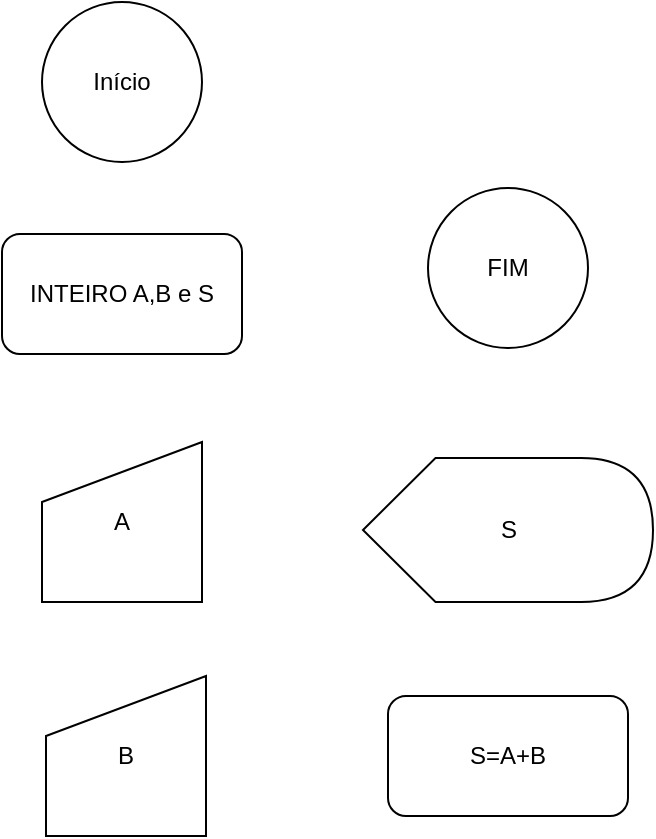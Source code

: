 <mxfile version="26.0.16">
  <diagram name="Página-1" id="rIrWCc4DfyKjqg0cVxEe">
    <mxGraphModel dx="669" dy="1208" grid="0" gridSize="10" guides="1" tooltips="1" connect="1" arrows="1" fold="1" page="0" pageScale="1" pageWidth="827" pageHeight="1169" math="0" shadow="0">
      <root>
        <mxCell id="0" />
        <mxCell id="1" parent="0" />
        <mxCell id="y6GnkfR5agLcvAIFFTK5-1" value="Início" style="ellipse;whiteSpace=wrap;html=1;aspect=fixed;" vertex="1" parent="1">
          <mxGeometry x="27" y="-76" width="80" height="80" as="geometry" />
        </mxCell>
        <mxCell id="y6GnkfR5agLcvAIFFTK5-2" value="INTEIRO A,B e S" style="rounded=1;whiteSpace=wrap;html=1;" vertex="1" parent="1">
          <mxGeometry x="7" y="40" width="120" height="60" as="geometry" />
        </mxCell>
        <mxCell id="y6GnkfR5agLcvAIFFTK5-3" value="A" style="shape=manualInput;whiteSpace=wrap;html=1;" vertex="1" parent="1">
          <mxGeometry x="27" y="144" width="80" height="80" as="geometry" />
        </mxCell>
        <mxCell id="y6GnkfR5agLcvAIFFTK5-4" value="B" style="shape=manualInput;whiteSpace=wrap;html=1;" vertex="1" parent="1">
          <mxGeometry x="29" y="261" width="80" height="80" as="geometry" />
        </mxCell>
        <mxCell id="y6GnkfR5agLcvAIFFTK5-5" value="S=A+B" style="rounded=1;whiteSpace=wrap;html=1;" vertex="1" parent="1">
          <mxGeometry x="200" y="271" width="120" height="60" as="geometry" />
        </mxCell>
        <mxCell id="y6GnkfR5agLcvAIFFTK5-6" value="S" style="shape=display;whiteSpace=wrap;html=1;" vertex="1" parent="1">
          <mxGeometry x="187.5" y="152" width="145" height="72" as="geometry" />
        </mxCell>
        <mxCell id="y6GnkfR5agLcvAIFFTK5-7" value="FIM" style="ellipse;whiteSpace=wrap;html=1;aspect=fixed;" vertex="1" parent="1">
          <mxGeometry x="220" y="17" width="80" height="80" as="geometry" />
        </mxCell>
      </root>
    </mxGraphModel>
  </diagram>
</mxfile>
